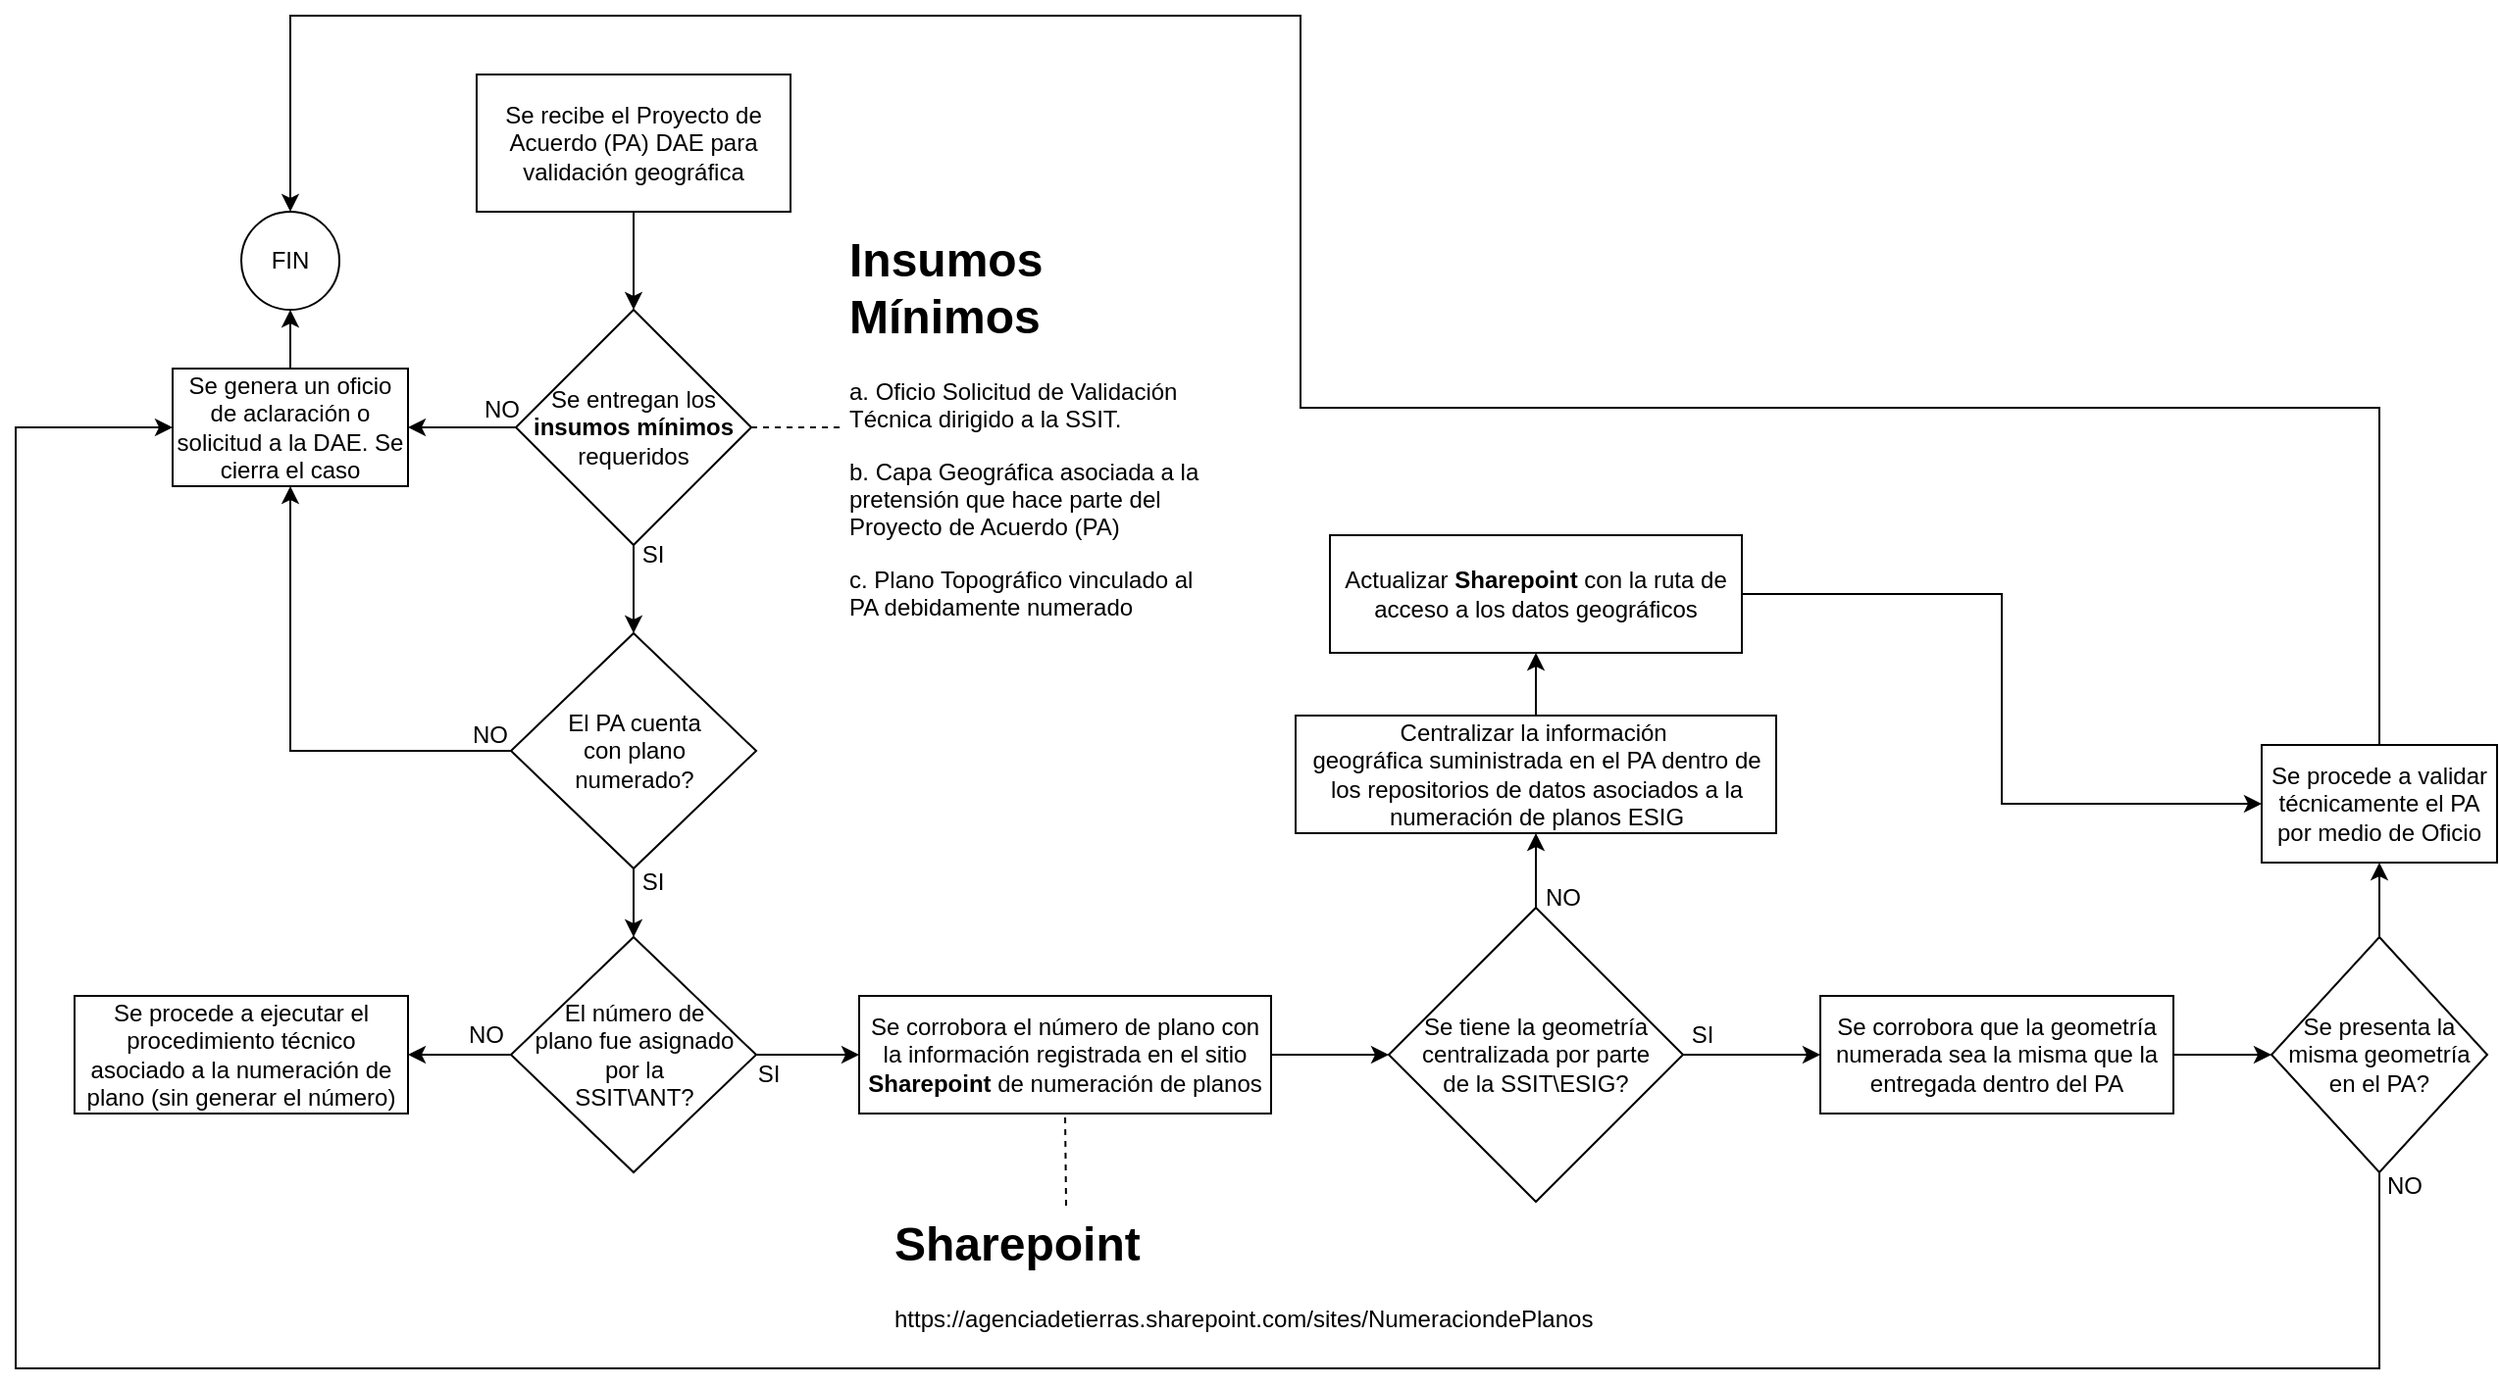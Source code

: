 <mxfile version="13.3.5" type="github"><diagram id="wBygM1vO_P41j0ZaZtgd" name="Page-1"><mxGraphModel dx="2116" dy="835" grid="1" gridSize="10" guides="1" tooltips="1" connect="1" arrows="1" fold="1" page="1" pageScale="1" pageWidth="827" pageHeight="1169" math="0" shadow="0"><root><mxCell id="0"/><mxCell id="1" parent="0"/><mxCell id="PS6INPltkdU6dMFM3WfI-4" style="edgeStyle=orthogonalEdgeStyle;rounded=0;orthogonalLoop=1;jettySize=auto;html=1;entryX=0.5;entryY=0;entryDx=0;entryDy=0;" parent="1" source="PS6INPltkdU6dMFM3WfI-1" target="PS6INPltkdU6dMFM3WfI-2" edge="1"><mxGeometry relative="1" as="geometry"/></mxCell><mxCell id="PS6INPltkdU6dMFM3WfI-1" value="Se recibe el Proyecto de Acuerdo (PA) DAE para validación geográfica" style="rounded=0;whiteSpace=wrap;html=1;" parent="1" vertex="1"><mxGeometry x="205" y="60" width="160" height="70" as="geometry"/></mxCell><mxCell id="PS6INPltkdU6dMFM3WfI-10" style="edgeStyle=orthogonalEdgeStyle;rounded=0;orthogonalLoop=1;jettySize=auto;html=1;exitX=0;exitY=0.5;exitDx=0;exitDy=0;entryX=1;entryY=0.5;entryDx=0;entryDy=0;" parent="1" source="PS6INPltkdU6dMFM3WfI-2" target="PS6INPltkdU6dMFM3WfI-9" edge="1"><mxGeometry relative="1" as="geometry"/></mxCell><mxCell id="PS6INPltkdU6dMFM3WfI-21" style="edgeStyle=orthogonalEdgeStyle;rounded=0;orthogonalLoop=1;jettySize=auto;html=1;entryX=0.5;entryY=0;entryDx=0;entryDy=0;" parent="1" source="PS6INPltkdU6dMFM3WfI-2" target="PS6INPltkdU6dMFM3WfI-18" edge="1"><mxGeometry relative="1" as="geometry"/></mxCell><mxCell id="PS6INPltkdU6dMFM3WfI-2" value="Se entregan los &lt;b&gt;insumos mínimos &lt;/b&gt;requeridos" style="rhombus;whiteSpace=wrap;html=1;" parent="1" vertex="1"><mxGeometry x="225" y="180" width="120" height="120" as="geometry"/></mxCell><mxCell id="PS6INPltkdU6dMFM3WfI-11" style="edgeStyle=orthogonalEdgeStyle;rounded=0;orthogonalLoop=1;jettySize=auto;html=1;" parent="1" source="PS6INPltkdU6dMFM3WfI-9" edge="1"><mxGeometry relative="1" as="geometry"><mxPoint x="110" y="180" as="targetPoint"/></mxGeometry></mxCell><mxCell id="PS6INPltkdU6dMFM3WfI-9" value="Se genera un oficio de aclaración o solicitud a la DAE. Se cierra el caso" style="rounded=0;whiteSpace=wrap;html=1;" parent="1" vertex="1"><mxGeometry x="50" y="210" width="120" height="60" as="geometry"/></mxCell><mxCell id="PS6INPltkdU6dMFM3WfI-13" value="FIN" style="ellipse;whiteSpace=wrap;html=1;aspect=fixed;" parent="1" vertex="1"><mxGeometry x="85" y="130" width="50" height="50" as="geometry"/></mxCell><mxCell id="PS6INPltkdU6dMFM3WfI-14" value="NO" style="text;html=1;strokeColor=none;fillColor=none;align=center;verticalAlign=middle;whiteSpace=wrap;rounded=0;" parent="1" vertex="1"><mxGeometry x="198" y="221" width="40" height="20" as="geometry"/></mxCell><mxCell id="PS6INPltkdU6dMFM3WfI-16" value="&lt;h1&gt;Insumos Mínimos&lt;/h1&gt;&lt;p&gt;a. Oficio Solicitud de Validación Técnica dirigido a la SSIT.&lt;/p&gt;&lt;p&gt;b. Capa Geográfica asociada a la pretensión que hace parte del Proyecto de Acuerdo (PA)&lt;/p&gt;&lt;p&gt;c. Plano Topográfico vinculado al PA debidamente numerado&lt;/p&gt;" style="text;html=1;strokeColor=none;fillColor=none;spacing=5;spacingTop=-20;whiteSpace=wrap;overflow=hidden;rounded=0;" parent="1" vertex="1"><mxGeometry x="390" y="135" width="190" height="210" as="geometry"/></mxCell><mxCell id="PS6INPltkdU6dMFM3WfI-17" value="" style="endArrow=none;dashed=1;html=1;entryX=0;entryY=0.5;entryDx=0;entryDy=0;exitX=1;exitY=0.5;exitDx=0;exitDy=0;" parent="1" source="PS6INPltkdU6dMFM3WfI-2" target="PS6INPltkdU6dMFM3WfI-16" edge="1"><mxGeometry width="50" height="50" relative="1" as="geometry"><mxPoint x="315" y="210" as="sourcePoint"/><mxPoint x="365" y="160" as="targetPoint"/></mxGeometry></mxCell><mxCell id="PS6INPltkdU6dMFM3WfI-20" style="edgeStyle=orthogonalEdgeStyle;rounded=0;orthogonalLoop=1;jettySize=auto;html=1;entryX=0.5;entryY=1;entryDx=0;entryDy=0;" parent="1" source="PS6INPltkdU6dMFM3WfI-18" target="PS6INPltkdU6dMFM3WfI-9" edge="1"><mxGeometry relative="1" as="geometry"/></mxCell><mxCell id="PS6INPltkdU6dMFM3WfI-23" style="edgeStyle=orthogonalEdgeStyle;rounded=0;orthogonalLoop=1;jettySize=auto;html=1;exitX=0.5;exitY=1;exitDx=0;exitDy=0;entryX=0.5;entryY=0;entryDx=0;entryDy=0;" parent="1" source="PS6INPltkdU6dMFM3WfI-18" target="PS6INPltkdU6dMFM3WfI-22" edge="1"><mxGeometry relative="1" as="geometry"/></mxCell><mxCell id="PS6INPltkdU6dMFM3WfI-18" value="El PA cuenta&lt;br&gt;con plano &lt;br&gt;numerado?" style="rhombus;whiteSpace=wrap;html=1;" parent="1" vertex="1"><mxGeometry x="222.5" y="345" width="125" height="120" as="geometry"/></mxCell><mxCell id="PS6INPltkdU6dMFM3WfI-27" style="edgeStyle=orthogonalEdgeStyle;rounded=0;orthogonalLoop=1;jettySize=auto;html=1;exitX=0;exitY=0.5;exitDx=0;exitDy=0;entryX=1;entryY=0.5;entryDx=0;entryDy=0;" parent="1" source="PS6INPltkdU6dMFM3WfI-22" target="PS6INPltkdU6dMFM3WfI-26" edge="1"><mxGeometry relative="1" as="geometry"/></mxCell><mxCell id="PS6INPltkdU6dMFM3WfI-30" style="edgeStyle=orthogonalEdgeStyle;rounded=0;orthogonalLoop=1;jettySize=auto;html=1;exitX=1;exitY=0.5;exitDx=0;exitDy=0;entryX=0;entryY=0.5;entryDx=0;entryDy=0;" parent="1" source="PS6INPltkdU6dMFM3WfI-22" target="PS6INPltkdU6dMFM3WfI-29" edge="1"><mxGeometry relative="1" as="geometry"/></mxCell><mxCell id="PS6INPltkdU6dMFM3WfI-22" value="El número de &lt;br&gt;plano fue asignado por&amp;nbsp;la &lt;br&gt;SSIT\ANT?" style="rhombus;whiteSpace=wrap;html=1;" parent="1" vertex="1"><mxGeometry x="222.5" y="500" width="125" height="120" as="geometry"/></mxCell><mxCell id="PS6INPltkdU6dMFM3WfI-24" value="NO" style="text;html=1;strokeColor=none;fillColor=none;align=center;verticalAlign=middle;whiteSpace=wrap;rounded=0;" parent="1" vertex="1"><mxGeometry x="191.5" y="387" width="40" height="20" as="geometry"/></mxCell><mxCell id="PS6INPltkdU6dMFM3WfI-25" value="SI" style="text;html=1;strokeColor=none;fillColor=none;align=center;verticalAlign=middle;whiteSpace=wrap;rounded=0;" parent="1" vertex="1"><mxGeometry x="275" y="295" width="40" height="20" as="geometry"/></mxCell><mxCell id="PS6INPltkdU6dMFM3WfI-26" value="Se procede a ejecutar el procedimiento técnico asociado a la numeración de plano (sin generar el número)" style="rounded=0;whiteSpace=wrap;html=1;" parent="1" vertex="1"><mxGeometry y="530" width="170" height="60" as="geometry"/></mxCell><mxCell id="PS6INPltkdU6dMFM3WfI-28" value="NO" style="text;html=1;strokeColor=none;fillColor=none;align=center;verticalAlign=middle;whiteSpace=wrap;rounded=0;" parent="1" vertex="1"><mxGeometry x="190" y="540" width="40" height="20" as="geometry"/></mxCell><mxCell id="PS6INPltkdU6dMFM3WfI-39" style="edgeStyle=orthogonalEdgeStyle;rounded=0;orthogonalLoop=1;jettySize=auto;html=1;entryX=0;entryY=0.5;entryDx=0;entryDy=0;" parent="1" source="PS6INPltkdU6dMFM3WfI-29" target="PS6INPltkdU6dMFM3WfI-38" edge="1"><mxGeometry relative="1" as="geometry"/></mxCell><mxCell id="PS6INPltkdU6dMFM3WfI-29" value="Se corrobora el número de plano con la información registrada en el sitio &lt;b&gt;Sharepoint&lt;/b&gt; de numeración de planos" style="rounded=0;whiteSpace=wrap;html=1;" parent="1" vertex="1"><mxGeometry x="400" y="530" width="210" height="60" as="geometry"/></mxCell><mxCell id="PS6INPltkdU6dMFM3WfI-31" value="SI" style="text;html=1;strokeColor=none;fillColor=none;align=center;verticalAlign=middle;whiteSpace=wrap;rounded=0;" parent="1" vertex="1"><mxGeometry x="275" y="462" width="40" height="20" as="geometry"/></mxCell><mxCell id="PS6INPltkdU6dMFM3WfI-32" value="SI" style="text;html=1;strokeColor=none;fillColor=none;align=center;verticalAlign=middle;whiteSpace=wrap;rounded=0;" parent="1" vertex="1"><mxGeometry x="334" y="560" width="40" height="20" as="geometry"/></mxCell><mxCell id="PS6INPltkdU6dMFM3WfI-33" value="&lt;h1&gt;Sharepoint&lt;/h1&gt;&lt;p&gt;https://agenciadetierras.sharepoint.com/sites/NumeraciondePlanos&lt;br&gt;&lt;/p&gt;" style="text;html=1;strokeColor=none;fillColor=none;spacing=5;spacingTop=-20;whiteSpace=wrap;overflow=hidden;rounded=0;" parent="1" vertex="1"><mxGeometry x="413" y="637" width="370" height="80" as="geometry"/></mxCell><mxCell id="PS6INPltkdU6dMFM3WfI-36" value="" style="endArrow=none;dashed=1;html=1;entryX=0.5;entryY=1;entryDx=0;entryDy=0;exitX=0.25;exitY=0;exitDx=0;exitDy=0;" parent="1" source="PS6INPltkdU6dMFM3WfI-33" target="PS6INPltkdU6dMFM3WfI-29" edge="1"><mxGeometry width="50" height="50" relative="1" as="geometry"><mxPoint x="510" y="440" as="sourcePoint"/><mxPoint x="560" y="390" as="targetPoint"/></mxGeometry></mxCell><mxCell id="PS6INPltkdU6dMFM3WfI-46" style="edgeStyle=orthogonalEdgeStyle;rounded=0;orthogonalLoop=1;jettySize=auto;html=1;entryX=0;entryY=0.5;entryDx=0;entryDy=0;" parent="1" source="PS6INPltkdU6dMFM3WfI-38" target="PS6INPltkdU6dMFM3WfI-45" edge="1"><mxGeometry relative="1" as="geometry"/></mxCell><mxCell id="vN12nqyZvuzHO2JqNoDz-16" style="edgeStyle=orthogonalEdgeStyle;rounded=0;orthogonalLoop=1;jettySize=auto;html=1;exitX=0.5;exitY=0;exitDx=0;exitDy=0;entryX=0.5;entryY=1;entryDx=0;entryDy=0;" parent="1" source="PS6INPltkdU6dMFM3WfI-38" target="PS6INPltkdU6dMFM3WfI-40" edge="1"><mxGeometry relative="1" as="geometry"/></mxCell><mxCell id="PS6INPltkdU6dMFM3WfI-38" value="Se tiene la geometría centralizada por parte &lt;br&gt;de la SSIT\ESIG?" style="rhombus;whiteSpace=wrap;html=1;" parent="1" vertex="1"><mxGeometry x="670" y="485" width="150" height="150" as="geometry"/></mxCell><mxCell id="vN12nqyZvuzHO2JqNoDz-17" style="edgeStyle=orthogonalEdgeStyle;rounded=0;orthogonalLoop=1;jettySize=auto;html=1;exitX=0.5;exitY=0;exitDx=0;exitDy=0;entryX=0.5;entryY=1;entryDx=0;entryDy=0;" parent="1" source="PS6INPltkdU6dMFM3WfI-40" target="PS6INPltkdU6dMFM3WfI-42" edge="1"><mxGeometry relative="1" as="geometry"/></mxCell><mxCell id="PS6INPltkdU6dMFM3WfI-40" value="Centralizar la información&amp;nbsp;&lt;br&gt;geográfica suministrada en el PA dentro de los repositorios de datos asociados a la numeración de planos ESIG" style="rounded=0;whiteSpace=wrap;html=1;" parent="1" vertex="1"><mxGeometry x="622.5" y="387" width="245" height="60" as="geometry"/></mxCell><mxCell id="vN12nqyZvuzHO2JqNoDz-20" style="edgeStyle=orthogonalEdgeStyle;rounded=0;orthogonalLoop=1;jettySize=auto;html=1;entryX=0;entryY=0.5;entryDx=0;entryDy=0;" parent="1" source="PS6INPltkdU6dMFM3WfI-42" target="vN12nqyZvuzHO2JqNoDz-18" edge="1"><mxGeometry relative="1" as="geometry"/></mxCell><mxCell id="PS6INPltkdU6dMFM3WfI-42" value="Actualizar &lt;b&gt;Sharepoint&lt;/b&gt; con la ruta de acceso a los datos geográficos" style="rounded=0;whiteSpace=wrap;html=1;" parent="1" vertex="1"><mxGeometry x="640" y="295" width="210" height="60" as="geometry"/></mxCell><mxCell id="vN12nqyZvuzHO2JqNoDz-2" style="edgeStyle=orthogonalEdgeStyle;rounded=0;orthogonalLoop=1;jettySize=auto;html=1;exitX=1;exitY=0.5;exitDx=0;exitDy=0;entryX=0;entryY=0.5;entryDx=0;entryDy=0;" parent="1" source="PS6INPltkdU6dMFM3WfI-45" target="vN12nqyZvuzHO2JqNoDz-1" edge="1"><mxGeometry relative="1" as="geometry"/></mxCell><mxCell id="PS6INPltkdU6dMFM3WfI-45" value="Se corrobora que la geometría numerada sea la misma que la entregada dentro del PA" style="rounded=0;whiteSpace=wrap;html=1;" parent="1" vertex="1"><mxGeometry x="890" y="530" width="180" height="60" as="geometry"/></mxCell><mxCell id="vN12nqyZvuzHO2JqNoDz-4" style="edgeStyle=orthogonalEdgeStyle;rounded=0;orthogonalLoop=1;jettySize=auto;html=1;entryX=0;entryY=0.5;entryDx=0;entryDy=0;" parent="1" source="vN12nqyZvuzHO2JqNoDz-1" target="PS6INPltkdU6dMFM3WfI-9" edge="1"><mxGeometry relative="1" as="geometry"><Array as="points"><mxPoint x="1175" y="720"/><mxPoint x="-30" y="720"/><mxPoint x="-30" y="240"/></Array></mxGeometry></mxCell><mxCell id="vN12nqyZvuzHO2JqNoDz-19" style="edgeStyle=orthogonalEdgeStyle;rounded=0;orthogonalLoop=1;jettySize=auto;html=1;exitX=0.5;exitY=0;exitDx=0;exitDy=0;entryX=0.5;entryY=1;entryDx=0;entryDy=0;" parent="1" source="vN12nqyZvuzHO2JqNoDz-1" target="vN12nqyZvuzHO2JqNoDz-18" edge="1"><mxGeometry relative="1" as="geometry"/></mxCell><mxCell id="vN12nqyZvuzHO2JqNoDz-1" value="Se presenta la misma geometría en el PA?" style="rhombus;whiteSpace=wrap;html=1;" parent="1" vertex="1"><mxGeometry x="1120" y="500" width="110" height="120" as="geometry"/></mxCell><mxCell id="vN12nqyZvuzHO2JqNoDz-7" value="NO" style="text;html=1;strokeColor=none;fillColor=none;align=center;verticalAlign=middle;whiteSpace=wrap;rounded=0;" parent="1" vertex="1"><mxGeometry x="739" y="470" width="40" height="20" as="geometry"/></mxCell><mxCell id="vN12nqyZvuzHO2JqNoDz-8" value="SI" style="text;html=1;strokeColor=none;fillColor=none;align=center;verticalAlign=middle;whiteSpace=wrap;rounded=0;" parent="1" vertex="1"><mxGeometry x="810" y="540" width="40" height="20" as="geometry"/></mxCell><mxCell id="vN12nqyZvuzHO2JqNoDz-10" value="NO" style="text;html=1;strokeColor=none;fillColor=none;align=center;verticalAlign=middle;whiteSpace=wrap;rounded=0;" parent="1" vertex="1"><mxGeometry x="1168" y="617" width="40" height="20" as="geometry"/></mxCell><mxCell id="vN12nqyZvuzHO2JqNoDz-21" style="edgeStyle=orthogonalEdgeStyle;rounded=0;orthogonalLoop=1;jettySize=auto;html=1;entryX=0.5;entryY=0;entryDx=0;entryDy=0;" parent="1" source="vN12nqyZvuzHO2JqNoDz-18" target="PS6INPltkdU6dMFM3WfI-13" edge="1"><mxGeometry relative="1" as="geometry"><Array as="points"><mxPoint x="1175" y="230"/><mxPoint x="625" y="230"/><mxPoint x="625" y="30"/><mxPoint x="110" y="30"/></Array></mxGeometry></mxCell><mxCell id="vN12nqyZvuzHO2JqNoDz-18" value="Se procede a validar técnicamente el PA por medio de Oficio" style="rounded=0;whiteSpace=wrap;html=1;" parent="1" vertex="1"><mxGeometry x="1115" y="402" width="120" height="60" as="geometry"/></mxCell></root></mxGraphModel></diagram></mxfile>